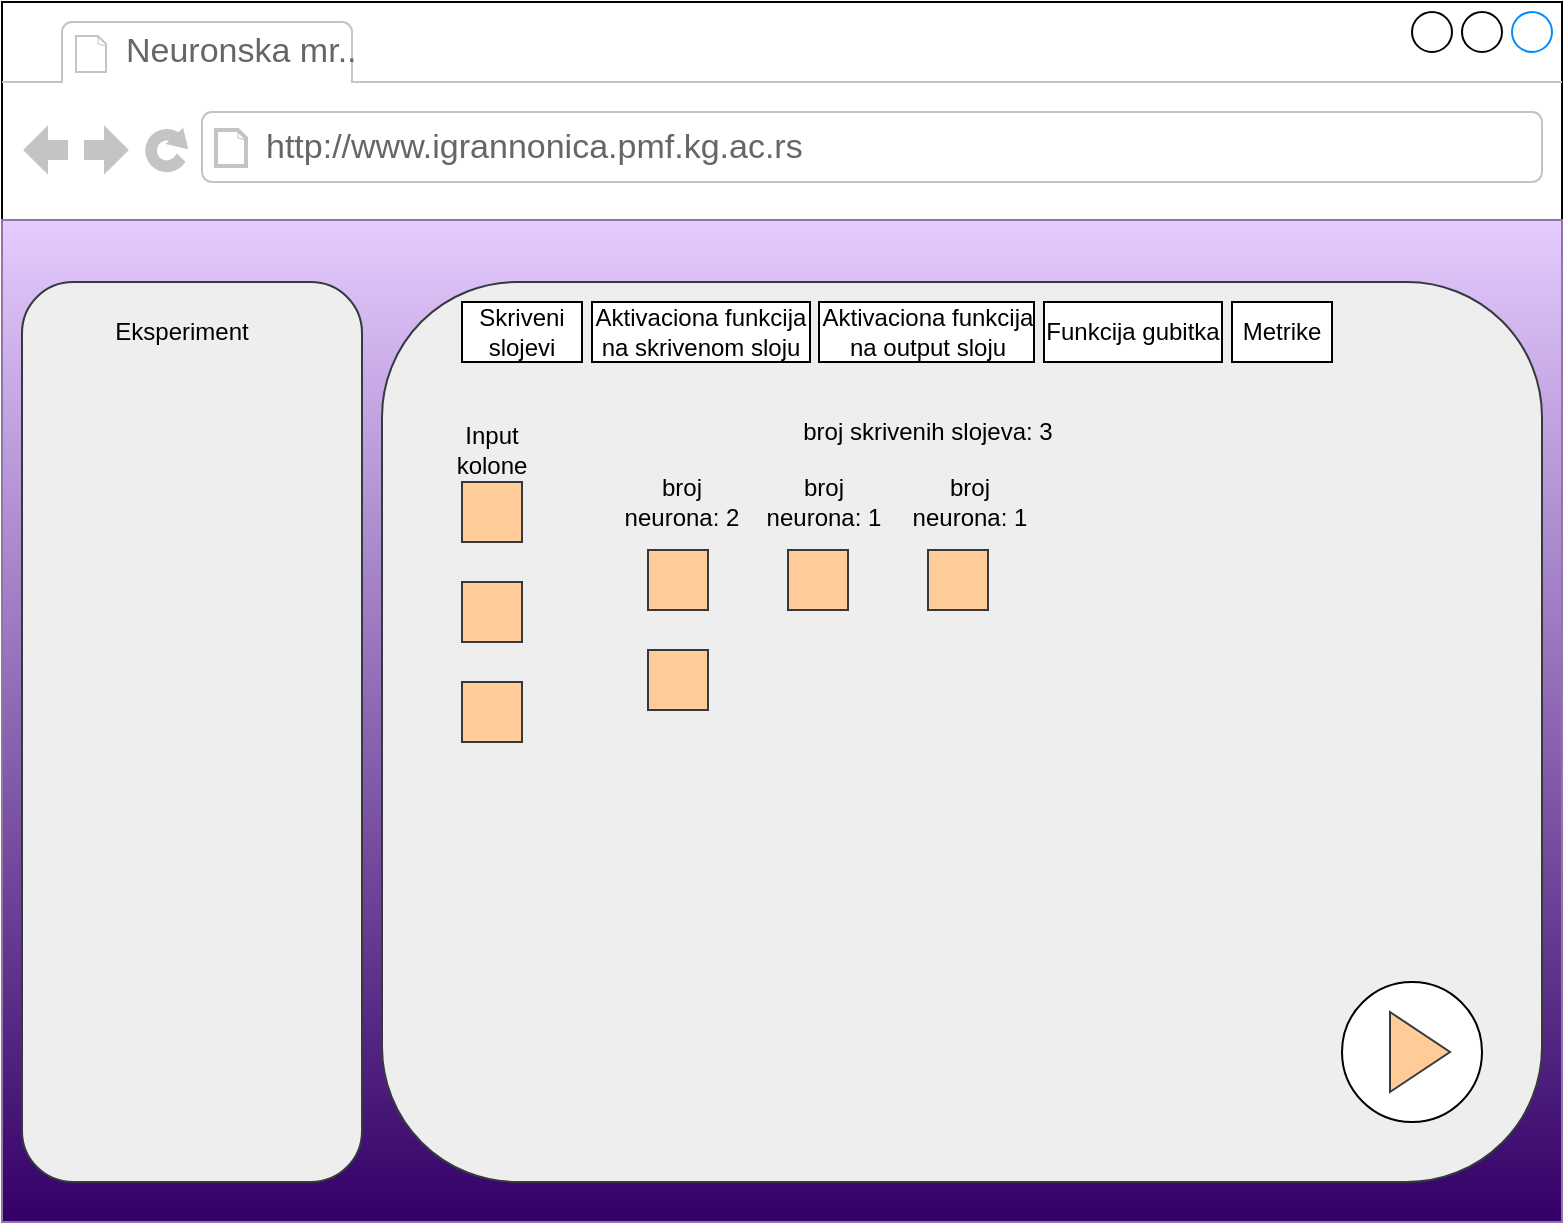 <mxfile version="17.4.5" type="device"><diagram id="6niWByddvb_bg9qsfVrv" name="Page-1"><mxGraphModel dx="1422" dy="682" grid="1" gridSize="10" guides="1" tooltips="1" connect="1" arrows="1" fold="1" page="1" pageScale="1" pageWidth="850" pageHeight="1100" math="0" shadow="0"><root><mxCell id="0"/><mxCell id="1" parent="0"/><mxCell id="r__YE2FlrL94WDJHA-NL-1" value="" style="strokeWidth=1;shadow=0;dashed=0;align=center;html=1;shape=mxgraph.mockup.containers.browserWindow;rSize=0;strokeColor2=#008cff;strokeColor3=#c4c4c4;mainText=,;recursiveResize=0;" parent="1" vertex="1"><mxGeometry x="50" y="30" width="780" height="610" as="geometry"/></mxCell><mxCell id="Erczv43kATD4ZaRTbzyo-1" value="" style="rounded=0;whiteSpace=wrap;html=1;strokeColor=#9673a6;fillColor=#E5CCFF;gradientColor=#330066;" vertex="1" parent="r__YE2FlrL94WDJHA-NL-1"><mxGeometry y="109" width="780" height="501" as="geometry"/></mxCell><mxCell id="r__YE2FlrL94WDJHA-NL-2" value="Neuronska mr.." style="strokeWidth=1;shadow=0;dashed=0;align=center;html=1;shape=mxgraph.mockup.containers.anchor;fontSize=17;fontColor=#666666;align=left;" parent="r__YE2FlrL94WDJHA-NL-1" vertex="1"><mxGeometry x="60" y="12" width="100" height="26" as="geometry"/></mxCell><mxCell id="r__YE2FlrL94WDJHA-NL-3" value="http://www.igrannonica.pmf.kg.ac.rs" style="strokeWidth=1;shadow=0;dashed=0;align=center;html=1;shape=mxgraph.mockup.containers.anchor;rSize=0;fontSize=17;fontColor=#666666;align=left;" parent="r__YE2FlrL94WDJHA-NL-1" vertex="1"><mxGeometry x="130" y="60" width="250" height="26" as="geometry"/></mxCell><mxCell id="-mixMFLOLGFmw7ePqa1w-1" value="" style="rounded=1;whiteSpace=wrap;html=1;fillColor=#eeeeee;strokeColor=#36393d;" parent="r__YE2FlrL94WDJHA-NL-1" vertex="1"><mxGeometry x="10" y="140" width="170" height="450" as="geometry"/></mxCell><mxCell id="-mixMFLOLGFmw7ePqa1w-2" value="" style="rounded=1;whiteSpace=wrap;html=1;fillColor=#eeeeee;strokeColor=#36393d;" parent="r__YE2FlrL94WDJHA-NL-1" vertex="1"><mxGeometry x="190" y="140" width="580" height="450" as="geometry"/></mxCell><mxCell id="-mixMFLOLGFmw7ePqa1w-4" value="Eksperiment" style="text;html=1;strokeColor=none;fillColor=none;align=center;verticalAlign=middle;whiteSpace=wrap;rounded=0;" parent="r__YE2FlrL94WDJHA-NL-1" vertex="1"><mxGeometry x="60" y="150" width="60" height="30" as="geometry"/></mxCell><mxCell id="-mixMFLOLGFmw7ePqa1w-5" value="Aktivaciona funkcija na skrivenom sloju" style="rounded=0;whiteSpace=wrap;html=1;" parent="r__YE2FlrL94WDJHA-NL-1" vertex="1"><mxGeometry x="295" y="150" width="109" height="30" as="geometry"/></mxCell><mxCell id="-mixMFLOLGFmw7ePqa1w-6" value="Aktivaciona funkcija na output sloju" style="rounded=0;whiteSpace=wrap;html=1;" parent="r__YE2FlrL94WDJHA-NL-1" vertex="1"><mxGeometry x="408.5" y="150" width="107.5" height="30" as="geometry"/></mxCell><mxCell id="-mixMFLOLGFmw7ePqa1w-7" value="Funkcija gubitka" style="rounded=0;whiteSpace=wrap;html=1;" parent="r__YE2FlrL94WDJHA-NL-1" vertex="1"><mxGeometry x="521" y="150" width="89" height="30" as="geometry"/></mxCell><mxCell id="-mixMFLOLGFmw7ePqa1w-9" value="Skriveni slojevi" style="rounded=0;whiteSpace=wrap;html=1;" parent="r__YE2FlrL94WDJHA-NL-1" vertex="1"><mxGeometry x="230" y="150" width="60" height="30" as="geometry"/></mxCell><mxCell id="-mixMFLOLGFmw7ePqa1w-10" value="" style="ellipse;whiteSpace=wrap;html=1;aspect=fixed;" parent="r__YE2FlrL94WDJHA-NL-1" vertex="1"><mxGeometry x="670" y="490" width="70" height="70" as="geometry"/></mxCell><mxCell id="-mixMFLOLGFmw7ePqa1w-11" value="Metrike" style="rounded=0;whiteSpace=wrap;html=1;" parent="r__YE2FlrL94WDJHA-NL-1" vertex="1"><mxGeometry x="615" y="150" width="50" height="30" as="geometry"/></mxCell><mxCell id="-mixMFLOLGFmw7ePqa1w-13" value="" style="triangle;whiteSpace=wrap;html=1;fillColor=#ffcc99;strokeColor=#36393d;" parent="r__YE2FlrL94WDJHA-NL-1" vertex="1"><mxGeometry x="694" y="505" width="30" height="40" as="geometry"/></mxCell><mxCell id="-mixMFLOLGFmw7ePqa1w-16" value="" style="whiteSpace=wrap;html=1;aspect=fixed;fillColor=#ffcc99;strokeColor=#36393d;" parent="r__YE2FlrL94WDJHA-NL-1" vertex="1"><mxGeometry x="323" y="274" width="30" height="30" as="geometry"/></mxCell><mxCell id="-mixMFLOLGFmw7ePqa1w-15" value="" style="whiteSpace=wrap;html=1;aspect=fixed;fillColor=#ffcc99;strokeColor=#36393d;" parent="r__YE2FlrL94WDJHA-NL-1" vertex="1"><mxGeometry x="323" y="324" width="30" height="30" as="geometry"/></mxCell><mxCell id="-mixMFLOLGFmw7ePqa1w-14" value="" style="whiteSpace=wrap;html=1;aspect=fixed;fillColor=#ffcc99;strokeColor=#36393d;" parent="r__YE2FlrL94WDJHA-NL-1" vertex="1"><mxGeometry x="393" y="274" width="30" height="30" as="geometry"/></mxCell><mxCell id="-mixMFLOLGFmw7ePqa1w-20" value="" style="whiteSpace=wrap;html=1;aspect=fixed;fillColor=#ffcc99;strokeColor=#36393d;" parent="r__YE2FlrL94WDJHA-NL-1" vertex="1"><mxGeometry x="230" y="240" width="30" height="30" as="geometry"/></mxCell><mxCell id="-mixMFLOLGFmw7ePqa1w-19" value="" style="whiteSpace=wrap;html=1;aspect=fixed;fillColor=#ffcc99;strokeColor=#36393d;" parent="r__YE2FlrL94WDJHA-NL-1" vertex="1"><mxGeometry x="230" y="290" width="30" height="30" as="geometry"/></mxCell><mxCell id="-mixMFLOLGFmw7ePqa1w-18" value="" style="whiteSpace=wrap;html=1;aspect=fixed;fillColor=#ffcc99;strokeColor=#36393d;" parent="r__YE2FlrL94WDJHA-NL-1" vertex="1"><mxGeometry x="230" y="340" width="30" height="30" as="geometry"/></mxCell><mxCell id="-mixMFLOLGFmw7ePqa1w-17" value="" style="whiteSpace=wrap;html=1;aspect=fixed;fillColor=#ffcc99;strokeColor=#36393d;" parent="r__YE2FlrL94WDJHA-NL-1" vertex="1"><mxGeometry x="463" y="274" width="30" height="30" as="geometry"/></mxCell><mxCell id="-mixMFLOLGFmw7ePqa1w-22" value="Input kolone" style="text;html=1;strokeColor=none;fillColor=none;align=center;verticalAlign=middle;whiteSpace=wrap;rounded=0;" parent="r__YE2FlrL94WDJHA-NL-1" vertex="1"><mxGeometry x="215" y="209" width="60" height="30" as="geometry"/></mxCell><mxCell id="-mixMFLOLGFmw7ePqa1w-23" value="broj neurona: 2" style="text;html=1;strokeColor=none;fillColor=none;align=center;verticalAlign=middle;whiteSpace=wrap;rounded=0;" parent="r__YE2FlrL94WDJHA-NL-1" vertex="1"><mxGeometry x="305" y="235" width="70" height="30" as="geometry"/></mxCell><mxCell id="-mixMFLOLGFmw7ePqa1w-26" value="broj skrivenih slojeva: 3" style="text;html=1;strokeColor=none;fillColor=none;align=center;verticalAlign=middle;whiteSpace=wrap;rounded=0;" parent="r__YE2FlrL94WDJHA-NL-1" vertex="1"><mxGeometry x="393" y="200" width="140" height="30" as="geometry"/></mxCell><mxCell id="-mixMFLOLGFmw7ePqa1w-24" value="broj neurona: 1" style="text;html=1;strokeColor=none;fillColor=none;align=center;verticalAlign=middle;whiteSpace=wrap;rounded=0;" parent="1" vertex="1"><mxGeometry x="426" y="265" width="70" height="30" as="geometry"/></mxCell><mxCell id="-mixMFLOLGFmw7ePqa1w-25" value="broj neurona: 1" style="text;html=1;strokeColor=none;fillColor=none;align=center;verticalAlign=middle;whiteSpace=wrap;rounded=0;" parent="1" vertex="1"><mxGeometry x="499" y="265" width="70" height="30" as="geometry"/></mxCell></root></mxGraphModel></diagram></mxfile>